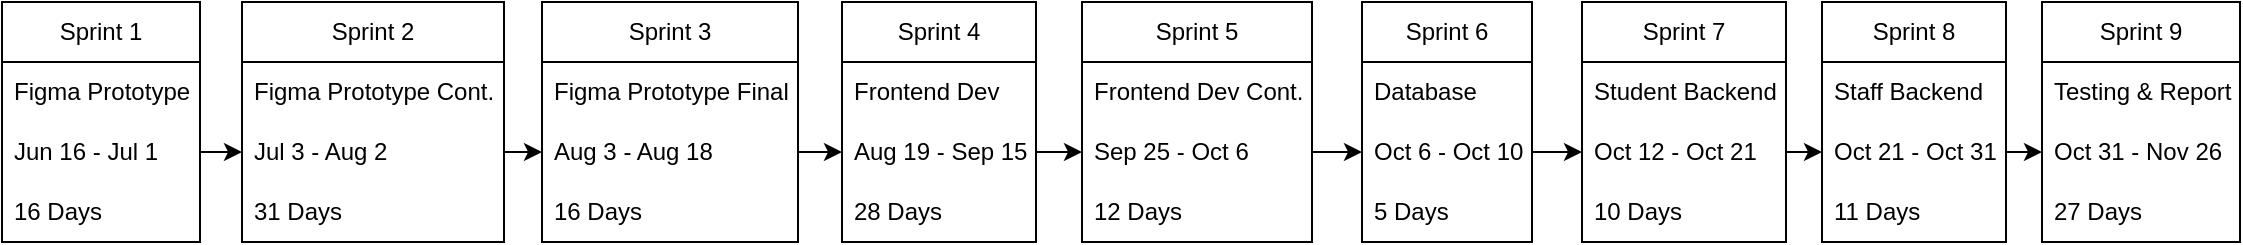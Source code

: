 <mxfile version="24.7.17">
  <diagram name="Page-1" id="kSEmW7_twUxt04BBvdUC">
    <mxGraphModel dx="1313" dy="776" grid="1" gridSize="10" guides="1" tooltips="1" connect="1" arrows="1" fold="1" page="1" pageScale="1" pageWidth="850" pageHeight="1100" math="0" shadow="0">
      <root>
        <mxCell id="0" />
        <mxCell id="1" parent="0" />
        <mxCell id="SaiYTZ39yCLRLU2Rveyd-2" value="Sprint 1" style="swimlane;fontStyle=0;childLayout=stackLayout;horizontal=1;startSize=30;horizontalStack=0;resizeParent=1;resizeParentMax=0;resizeLast=0;collapsible=1;marginBottom=0;whiteSpace=wrap;html=1;fillColor=none;" parent="1" vertex="1">
          <mxGeometry y="200" width="99" height="120" as="geometry" />
        </mxCell>
        <mxCell id="SaiYTZ39yCLRLU2Rveyd-3" value="Figma Prototype" style="text;strokeColor=none;fillColor=none;align=left;verticalAlign=middle;spacingLeft=4;spacingRight=4;overflow=hidden;points=[[0,0.5],[1,0.5]];portConstraint=eastwest;rotatable=0;whiteSpace=wrap;html=1;" parent="SaiYTZ39yCLRLU2Rveyd-2" vertex="1">
          <mxGeometry y="30" width="99" height="30" as="geometry" />
        </mxCell>
        <mxCell id="SaiYTZ39yCLRLU2Rveyd-4" value="Jun 16 - Jul 1" style="text;strokeColor=none;fillColor=none;align=left;verticalAlign=middle;spacingLeft=4;spacingRight=4;overflow=hidden;points=[[0,0.5],[1,0.5]];portConstraint=eastwest;rotatable=0;whiteSpace=wrap;html=1;" parent="SaiYTZ39yCLRLU2Rveyd-2" vertex="1">
          <mxGeometry y="60" width="99" height="30" as="geometry" />
        </mxCell>
        <mxCell id="SaiYTZ39yCLRLU2Rveyd-5" value="16 Days" style="text;strokeColor=none;fillColor=none;align=left;verticalAlign=middle;spacingLeft=4;spacingRight=4;overflow=hidden;points=[[0,0.5],[1,0.5]];portConstraint=eastwest;rotatable=0;whiteSpace=wrap;html=1;" parent="SaiYTZ39yCLRLU2Rveyd-2" vertex="1">
          <mxGeometry y="90" width="99" height="30" as="geometry" />
        </mxCell>
        <mxCell id="SaiYTZ39yCLRLU2Rveyd-6" value="Sprint 2" style="swimlane;fontStyle=0;childLayout=stackLayout;horizontal=1;startSize=30;horizontalStack=0;resizeParent=1;resizeParentMax=0;resizeLast=0;collapsible=1;marginBottom=0;whiteSpace=wrap;html=1;fillColor=none;" parent="1" vertex="1">
          <mxGeometry x="120" y="200" width="131" height="120" as="geometry" />
        </mxCell>
        <mxCell id="SaiYTZ39yCLRLU2Rveyd-7" value="Figma Prototype Cont." style="text;strokeColor=none;fillColor=none;align=left;verticalAlign=middle;spacingLeft=4;spacingRight=4;overflow=hidden;points=[[0,0.5],[1,0.5]];portConstraint=eastwest;rotatable=0;whiteSpace=wrap;html=1;" parent="SaiYTZ39yCLRLU2Rveyd-6" vertex="1">
          <mxGeometry y="30" width="131" height="30" as="geometry" />
        </mxCell>
        <mxCell id="SaiYTZ39yCLRLU2Rveyd-8" value="Jul 3 - Aug 2" style="text;strokeColor=none;fillColor=none;align=left;verticalAlign=middle;spacingLeft=4;spacingRight=4;overflow=hidden;points=[[0,0.5],[1,0.5]];portConstraint=eastwest;rotatable=0;whiteSpace=wrap;html=1;" parent="SaiYTZ39yCLRLU2Rveyd-6" vertex="1">
          <mxGeometry y="60" width="131" height="30" as="geometry" />
        </mxCell>
        <mxCell id="SaiYTZ39yCLRLU2Rveyd-9" value="31 Days" style="text;strokeColor=none;fillColor=none;align=left;verticalAlign=middle;spacingLeft=4;spacingRight=4;overflow=hidden;points=[[0,0.5],[1,0.5]];portConstraint=eastwest;rotatable=0;whiteSpace=wrap;html=1;" parent="SaiYTZ39yCLRLU2Rveyd-6" vertex="1">
          <mxGeometry y="90" width="131" height="30" as="geometry" />
        </mxCell>
        <mxCell id="SaiYTZ39yCLRLU2Rveyd-10" value="Sprint 3" style="swimlane;fontStyle=0;childLayout=stackLayout;horizontal=1;startSize=30;horizontalStack=0;resizeParent=1;resizeParentMax=0;resizeLast=0;collapsible=1;marginBottom=0;whiteSpace=wrap;html=1;fillColor=none;" parent="1" vertex="1">
          <mxGeometry x="270" y="200" width="128" height="120" as="geometry" />
        </mxCell>
        <mxCell id="SaiYTZ39yCLRLU2Rveyd-11" value="Figma Prototype Final" style="text;strokeColor=none;fillColor=none;align=left;verticalAlign=middle;spacingLeft=4;spacingRight=4;overflow=hidden;points=[[0,0.5],[1,0.5]];portConstraint=eastwest;rotatable=0;whiteSpace=wrap;html=1;" parent="SaiYTZ39yCLRLU2Rveyd-10" vertex="1">
          <mxGeometry y="30" width="128" height="30" as="geometry" />
        </mxCell>
        <mxCell id="SaiYTZ39yCLRLU2Rveyd-12" value="Aug 3 - Aug 18" style="text;strokeColor=none;fillColor=none;align=left;verticalAlign=middle;spacingLeft=4;spacingRight=4;overflow=hidden;points=[[0,0.5],[1,0.5]];portConstraint=eastwest;rotatable=0;whiteSpace=wrap;html=1;" parent="SaiYTZ39yCLRLU2Rveyd-10" vertex="1">
          <mxGeometry y="60" width="128" height="30" as="geometry" />
        </mxCell>
        <mxCell id="SaiYTZ39yCLRLU2Rveyd-13" value="16 Days" style="text;strokeColor=none;fillColor=none;align=left;verticalAlign=middle;spacingLeft=4;spacingRight=4;overflow=hidden;points=[[0,0.5],[1,0.5]];portConstraint=eastwest;rotatable=0;whiteSpace=wrap;html=1;" parent="SaiYTZ39yCLRLU2Rveyd-10" vertex="1">
          <mxGeometry y="90" width="128" height="30" as="geometry" />
        </mxCell>
        <mxCell id="SaiYTZ39yCLRLU2Rveyd-14" value="Sprint 4" style="swimlane;fontStyle=0;childLayout=stackLayout;horizontal=1;startSize=30;horizontalStack=0;resizeParent=1;resizeParentMax=0;resizeLast=0;collapsible=1;marginBottom=0;whiteSpace=wrap;html=1;fillColor=none;" parent="1" vertex="1">
          <mxGeometry x="420" y="200" width="97" height="120" as="geometry" />
        </mxCell>
        <mxCell id="SaiYTZ39yCLRLU2Rveyd-15" value="Frontend Dev" style="text;strokeColor=none;fillColor=none;align=left;verticalAlign=middle;spacingLeft=4;spacingRight=4;overflow=hidden;points=[[0,0.5],[1,0.5]];portConstraint=eastwest;rotatable=0;whiteSpace=wrap;html=1;" parent="SaiYTZ39yCLRLU2Rveyd-14" vertex="1">
          <mxGeometry y="30" width="97" height="30" as="geometry" />
        </mxCell>
        <mxCell id="SaiYTZ39yCLRLU2Rveyd-16" value="Aug 19 - Sep 15" style="text;strokeColor=none;fillColor=none;align=left;verticalAlign=middle;spacingLeft=4;spacingRight=4;overflow=hidden;points=[[0,0.5],[1,0.5]];portConstraint=eastwest;rotatable=0;whiteSpace=wrap;html=1;" parent="SaiYTZ39yCLRLU2Rveyd-14" vertex="1">
          <mxGeometry y="60" width="97" height="30" as="geometry" />
        </mxCell>
        <mxCell id="SaiYTZ39yCLRLU2Rveyd-17" value="28 Days" style="text;strokeColor=none;fillColor=none;align=left;verticalAlign=middle;spacingLeft=4;spacingRight=4;overflow=hidden;points=[[0,0.5],[1,0.5]];portConstraint=eastwest;rotatable=0;whiteSpace=wrap;html=1;" parent="SaiYTZ39yCLRLU2Rveyd-14" vertex="1">
          <mxGeometry y="90" width="97" height="30" as="geometry" />
        </mxCell>
        <mxCell id="SaiYTZ39yCLRLU2Rveyd-18" value="Sprint 5" style="swimlane;fontStyle=0;childLayout=stackLayout;horizontal=1;startSize=30;horizontalStack=0;resizeParent=1;resizeParentMax=0;resizeLast=0;collapsible=1;marginBottom=0;whiteSpace=wrap;html=1;fillColor=none;" parent="1" vertex="1">
          <mxGeometry x="540" y="200" width="115" height="120" as="geometry" />
        </mxCell>
        <mxCell id="SaiYTZ39yCLRLU2Rveyd-19" value="Frontend Dev Cont." style="text;strokeColor=none;fillColor=none;align=left;verticalAlign=middle;spacingLeft=4;spacingRight=4;overflow=hidden;points=[[0,0.5],[1,0.5]];portConstraint=eastwest;rotatable=0;whiteSpace=wrap;html=1;" parent="SaiYTZ39yCLRLU2Rveyd-18" vertex="1">
          <mxGeometry y="30" width="115" height="30" as="geometry" />
        </mxCell>
        <mxCell id="SaiYTZ39yCLRLU2Rveyd-20" value="Sep 25 - Oct 6" style="text;strokeColor=none;fillColor=none;align=left;verticalAlign=middle;spacingLeft=4;spacingRight=4;overflow=hidden;points=[[0,0.5],[1,0.5]];portConstraint=eastwest;rotatable=0;whiteSpace=wrap;html=1;" parent="SaiYTZ39yCLRLU2Rveyd-18" vertex="1">
          <mxGeometry y="60" width="115" height="30" as="geometry" />
        </mxCell>
        <mxCell id="SaiYTZ39yCLRLU2Rveyd-21" value="12 Days" style="text;strokeColor=none;fillColor=none;align=left;verticalAlign=middle;spacingLeft=4;spacingRight=4;overflow=hidden;points=[[0,0.5],[1,0.5]];portConstraint=eastwest;rotatable=0;whiteSpace=wrap;html=1;" parent="SaiYTZ39yCLRLU2Rveyd-18" vertex="1">
          <mxGeometry y="90" width="115" height="30" as="geometry" />
        </mxCell>
        <mxCell id="SaiYTZ39yCLRLU2Rveyd-22" value="Sprint 6" style="swimlane;fontStyle=0;childLayout=stackLayout;horizontal=1;startSize=30;horizontalStack=0;resizeParent=1;resizeParentMax=0;resizeLast=0;collapsible=1;marginBottom=0;whiteSpace=wrap;html=1;fillColor=none;" parent="1" vertex="1">
          <mxGeometry x="680" y="200" width="85" height="120" as="geometry" />
        </mxCell>
        <mxCell id="SaiYTZ39yCLRLU2Rveyd-23" value="Database" style="text;strokeColor=none;fillColor=none;align=left;verticalAlign=middle;spacingLeft=4;spacingRight=4;overflow=hidden;points=[[0,0.5],[1,0.5]];portConstraint=eastwest;rotatable=0;whiteSpace=wrap;html=1;" parent="SaiYTZ39yCLRLU2Rveyd-22" vertex="1">
          <mxGeometry y="30" width="85" height="30" as="geometry" />
        </mxCell>
        <mxCell id="SaiYTZ39yCLRLU2Rveyd-24" value="Oct 6 - Oct 10" style="text;strokeColor=none;fillColor=none;align=left;verticalAlign=middle;spacingLeft=4;spacingRight=4;overflow=hidden;points=[[0,0.5],[1,0.5]];portConstraint=eastwest;rotatable=0;whiteSpace=wrap;html=1;" parent="SaiYTZ39yCLRLU2Rveyd-22" vertex="1">
          <mxGeometry y="60" width="85" height="30" as="geometry" />
        </mxCell>
        <mxCell id="SaiYTZ39yCLRLU2Rveyd-25" value="5 Days" style="text;strokeColor=none;fillColor=none;align=left;verticalAlign=middle;spacingLeft=4;spacingRight=4;overflow=hidden;points=[[0,0.5],[1,0.5]];portConstraint=eastwest;rotatable=0;whiteSpace=wrap;html=1;" parent="SaiYTZ39yCLRLU2Rveyd-22" vertex="1">
          <mxGeometry y="90" width="85" height="30" as="geometry" />
        </mxCell>
        <mxCell id="SaiYTZ39yCLRLU2Rveyd-26" value="Sprint 7" style="swimlane;fontStyle=0;childLayout=stackLayout;horizontal=1;startSize=30;horizontalStack=0;resizeParent=1;resizeParentMax=0;resizeLast=0;collapsible=1;marginBottom=0;whiteSpace=wrap;html=1;fillColor=none;" parent="1" vertex="1">
          <mxGeometry x="790" y="200" width="102" height="120" as="geometry" />
        </mxCell>
        <mxCell id="SaiYTZ39yCLRLU2Rveyd-27" value="Student Backend" style="text;strokeColor=none;fillColor=none;align=left;verticalAlign=middle;spacingLeft=4;spacingRight=4;overflow=hidden;points=[[0,0.5],[1,0.5]];portConstraint=eastwest;rotatable=0;whiteSpace=wrap;html=1;" parent="SaiYTZ39yCLRLU2Rveyd-26" vertex="1">
          <mxGeometry y="30" width="102" height="30" as="geometry" />
        </mxCell>
        <mxCell id="SaiYTZ39yCLRLU2Rveyd-28" value="Oct 12 - Oct 21" style="text;strokeColor=none;fillColor=none;align=left;verticalAlign=middle;spacingLeft=4;spacingRight=4;overflow=hidden;points=[[0,0.5],[1,0.5]];portConstraint=eastwest;rotatable=0;whiteSpace=wrap;html=1;" parent="SaiYTZ39yCLRLU2Rveyd-26" vertex="1">
          <mxGeometry y="60" width="102" height="30" as="geometry" />
        </mxCell>
        <mxCell id="SaiYTZ39yCLRLU2Rveyd-29" value="10 Days" style="text;strokeColor=none;fillColor=none;align=left;verticalAlign=middle;spacingLeft=4;spacingRight=4;overflow=hidden;points=[[0,0.5],[1,0.5]];portConstraint=eastwest;rotatable=0;whiteSpace=wrap;html=1;" parent="SaiYTZ39yCLRLU2Rveyd-26" vertex="1">
          <mxGeometry y="90" width="102" height="30" as="geometry" />
        </mxCell>
        <mxCell id="SaiYTZ39yCLRLU2Rveyd-30" value="Sprint 8" style="swimlane;fontStyle=0;childLayout=stackLayout;horizontal=1;startSize=30;horizontalStack=0;resizeParent=1;resizeParentMax=0;resizeLast=0;collapsible=1;marginBottom=0;whiteSpace=wrap;html=1;fillColor=none;" parent="1" vertex="1">
          <mxGeometry x="910" y="200" width="92" height="120" as="geometry" />
        </mxCell>
        <mxCell id="SaiYTZ39yCLRLU2Rveyd-31" value="Staff Backend" style="text;strokeColor=none;fillColor=none;align=left;verticalAlign=middle;spacingLeft=4;spacingRight=4;overflow=hidden;points=[[0,0.5],[1,0.5]];portConstraint=eastwest;rotatable=0;whiteSpace=wrap;html=1;" parent="SaiYTZ39yCLRLU2Rveyd-30" vertex="1">
          <mxGeometry y="30" width="92" height="30" as="geometry" />
        </mxCell>
        <mxCell id="SaiYTZ39yCLRLU2Rveyd-32" value="Oct 21 - Oct 31" style="text;strokeColor=none;fillColor=none;align=left;verticalAlign=middle;spacingLeft=4;spacingRight=4;overflow=hidden;points=[[0,0.5],[1,0.5]];portConstraint=eastwest;rotatable=0;whiteSpace=wrap;html=1;" parent="SaiYTZ39yCLRLU2Rveyd-30" vertex="1">
          <mxGeometry y="60" width="92" height="30" as="geometry" />
        </mxCell>
        <mxCell id="SaiYTZ39yCLRLU2Rveyd-33" value="11 Days" style="text;strokeColor=none;fillColor=none;align=left;verticalAlign=middle;spacingLeft=4;spacingRight=4;overflow=hidden;points=[[0,0.5],[1,0.5]];portConstraint=eastwest;rotatable=0;whiteSpace=wrap;html=1;" parent="SaiYTZ39yCLRLU2Rveyd-30" vertex="1">
          <mxGeometry y="90" width="92" height="30" as="geometry" />
        </mxCell>
        <mxCell id="SaiYTZ39yCLRLU2Rveyd-34" value="Sprint 9" style="swimlane;fontStyle=0;childLayout=stackLayout;horizontal=1;startSize=30;horizontalStack=0;resizeParent=1;resizeParentMax=0;resizeLast=0;collapsible=1;marginBottom=0;whiteSpace=wrap;html=1;fillColor=none;" parent="1" vertex="1">
          <mxGeometry x="1020" y="200" width="99" height="120" as="geometry" />
        </mxCell>
        <mxCell id="SaiYTZ39yCLRLU2Rveyd-35" value="Testing &amp;amp; Report" style="text;strokeColor=none;fillColor=none;align=left;verticalAlign=middle;spacingLeft=4;spacingRight=4;overflow=hidden;points=[[0,0.5],[1,0.5]];portConstraint=eastwest;rotatable=0;whiteSpace=wrap;html=1;" parent="SaiYTZ39yCLRLU2Rveyd-34" vertex="1">
          <mxGeometry y="30" width="99" height="30" as="geometry" />
        </mxCell>
        <mxCell id="SaiYTZ39yCLRLU2Rveyd-36" value="Oct 31 - Nov 26" style="text;strokeColor=none;fillColor=none;align=left;verticalAlign=middle;spacingLeft=4;spacingRight=4;overflow=hidden;points=[[0,0.5],[1,0.5]];portConstraint=eastwest;rotatable=0;whiteSpace=wrap;html=1;" parent="SaiYTZ39yCLRLU2Rveyd-34" vertex="1">
          <mxGeometry y="60" width="99" height="30" as="geometry" />
        </mxCell>
        <mxCell id="SaiYTZ39yCLRLU2Rveyd-37" value="27 Days" style="text;strokeColor=none;fillColor=none;align=left;verticalAlign=middle;spacingLeft=4;spacingRight=4;overflow=hidden;points=[[0,0.5],[1,0.5]];portConstraint=eastwest;rotatable=0;whiteSpace=wrap;html=1;" parent="SaiYTZ39yCLRLU2Rveyd-34" vertex="1">
          <mxGeometry y="90" width="99" height="30" as="geometry" />
        </mxCell>
        <mxCell id="SaiYTZ39yCLRLU2Rveyd-38" style="edgeStyle=orthogonalEdgeStyle;rounded=0;orthogonalLoop=1;jettySize=auto;html=1;exitX=1;exitY=0.5;exitDx=0;exitDy=0;entryX=0;entryY=0.5;entryDx=0;entryDy=0;" parent="1" source="SaiYTZ39yCLRLU2Rveyd-32" target="SaiYTZ39yCLRLU2Rveyd-36" edge="1">
          <mxGeometry relative="1" as="geometry" />
        </mxCell>
        <mxCell id="SaiYTZ39yCLRLU2Rveyd-39" style="edgeStyle=orthogonalEdgeStyle;rounded=0;orthogonalLoop=1;jettySize=auto;html=1;exitX=1;exitY=0.5;exitDx=0;exitDy=0;entryX=0;entryY=0.5;entryDx=0;entryDy=0;" parent="1" source="SaiYTZ39yCLRLU2Rveyd-28" target="SaiYTZ39yCLRLU2Rveyd-32" edge="1">
          <mxGeometry relative="1" as="geometry" />
        </mxCell>
        <mxCell id="SaiYTZ39yCLRLU2Rveyd-40" style="edgeStyle=orthogonalEdgeStyle;rounded=0;orthogonalLoop=1;jettySize=auto;html=1;exitX=1;exitY=0.5;exitDx=0;exitDy=0;entryX=0;entryY=0.5;entryDx=0;entryDy=0;" parent="1" source="SaiYTZ39yCLRLU2Rveyd-24" target="SaiYTZ39yCLRLU2Rveyd-28" edge="1">
          <mxGeometry relative="1" as="geometry" />
        </mxCell>
        <mxCell id="SaiYTZ39yCLRLU2Rveyd-41" style="edgeStyle=orthogonalEdgeStyle;rounded=0;orthogonalLoop=1;jettySize=auto;html=1;exitX=1;exitY=0.5;exitDx=0;exitDy=0;entryX=0;entryY=0.5;entryDx=0;entryDy=0;" parent="1" source="SaiYTZ39yCLRLU2Rveyd-20" target="SaiYTZ39yCLRLU2Rveyd-24" edge="1">
          <mxGeometry relative="1" as="geometry" />
        </mxCell>
        <mxCell id="SaiYTZ39yCLRLU2Rveyd-42" style="edgeStyle=orthogonalEdgeStyle;rounded=0;orthogonalLoop=1;jettySize=auto;html=1;exitX=1;exitY=0.5;exitDx=0;exitDy=0;entryX=0;entryY=0.5;entryDx=0;entryDy=0;" parent="1" source="SaiYTZ39yCLRLU2Rveyd-16" target="SaiYTZ39yCLRLU2Rveyd-20" edge="1">
          <mxGeometry relative="1" as="geometry" />
        </mxCell>
        <mxCell id="SaiYTZ39yCLRLU2Rveyd-43" style="edgeStyle=orthogonalEdgeStyle;rounded=0;orthogonalLoop=1;jettySize=auto;html=1;exitX=1;exitY=0.5;exitDx=0;exitDy=0;entryX=0;entryY=0.5;entryDx=0;entryDy=0;" parent="1" source="SaiYTZ39yCLRLU2Rveyd-12" target="SaiYTZ39yCLRLU2Rveyd-16" edge="1">
          <mxGeometry relative="1" as="geometry" />
        </mxCell>
        <mxCell id="SaiYTZ39yCLRLU2Rveyd-44" style="edgeStyle=orthogonalEdgeStyle;rounded=0;orthogonalLoop=1;jettySize=auto;html=1;exitX=1;exitY=0.5;exitDx=0;exitDy=0;entryX=0;entryY=0.5;entryDx=0;entryDy=0;" parent="1" source="SaiYTZ39yCLRLU2Rveyd-8" target="SaiYTZ39yCLRLU2Rveyd-12" edge="1">
          <mxGeometry relative="1" as="geometry" />
        </mxCell>
        <mxCell id="SaiYTZ39yCLRLU2Rveyd-45" style="edgeStyle=orthogonalEdgeStyle;rounded=0;orthogonalLoop=1;jettySize=auto;html=1;exitX=1;exitY=0.5;exitDx=0;exitDy=0;entryX=0;entryY=0.5;entryDx=0;entryDy=0;" parent="1" source="SaiYTZ39yCLRLU2Rveyd-4" target="SaiYTZ39yCLRLU2Rveyd-8" edge="1">
          <mxGeometry relative="1" as="geometry" />
        </mxCell>
      </root>
    </mxGraphModel>
  </diagram>
</mxfile>
